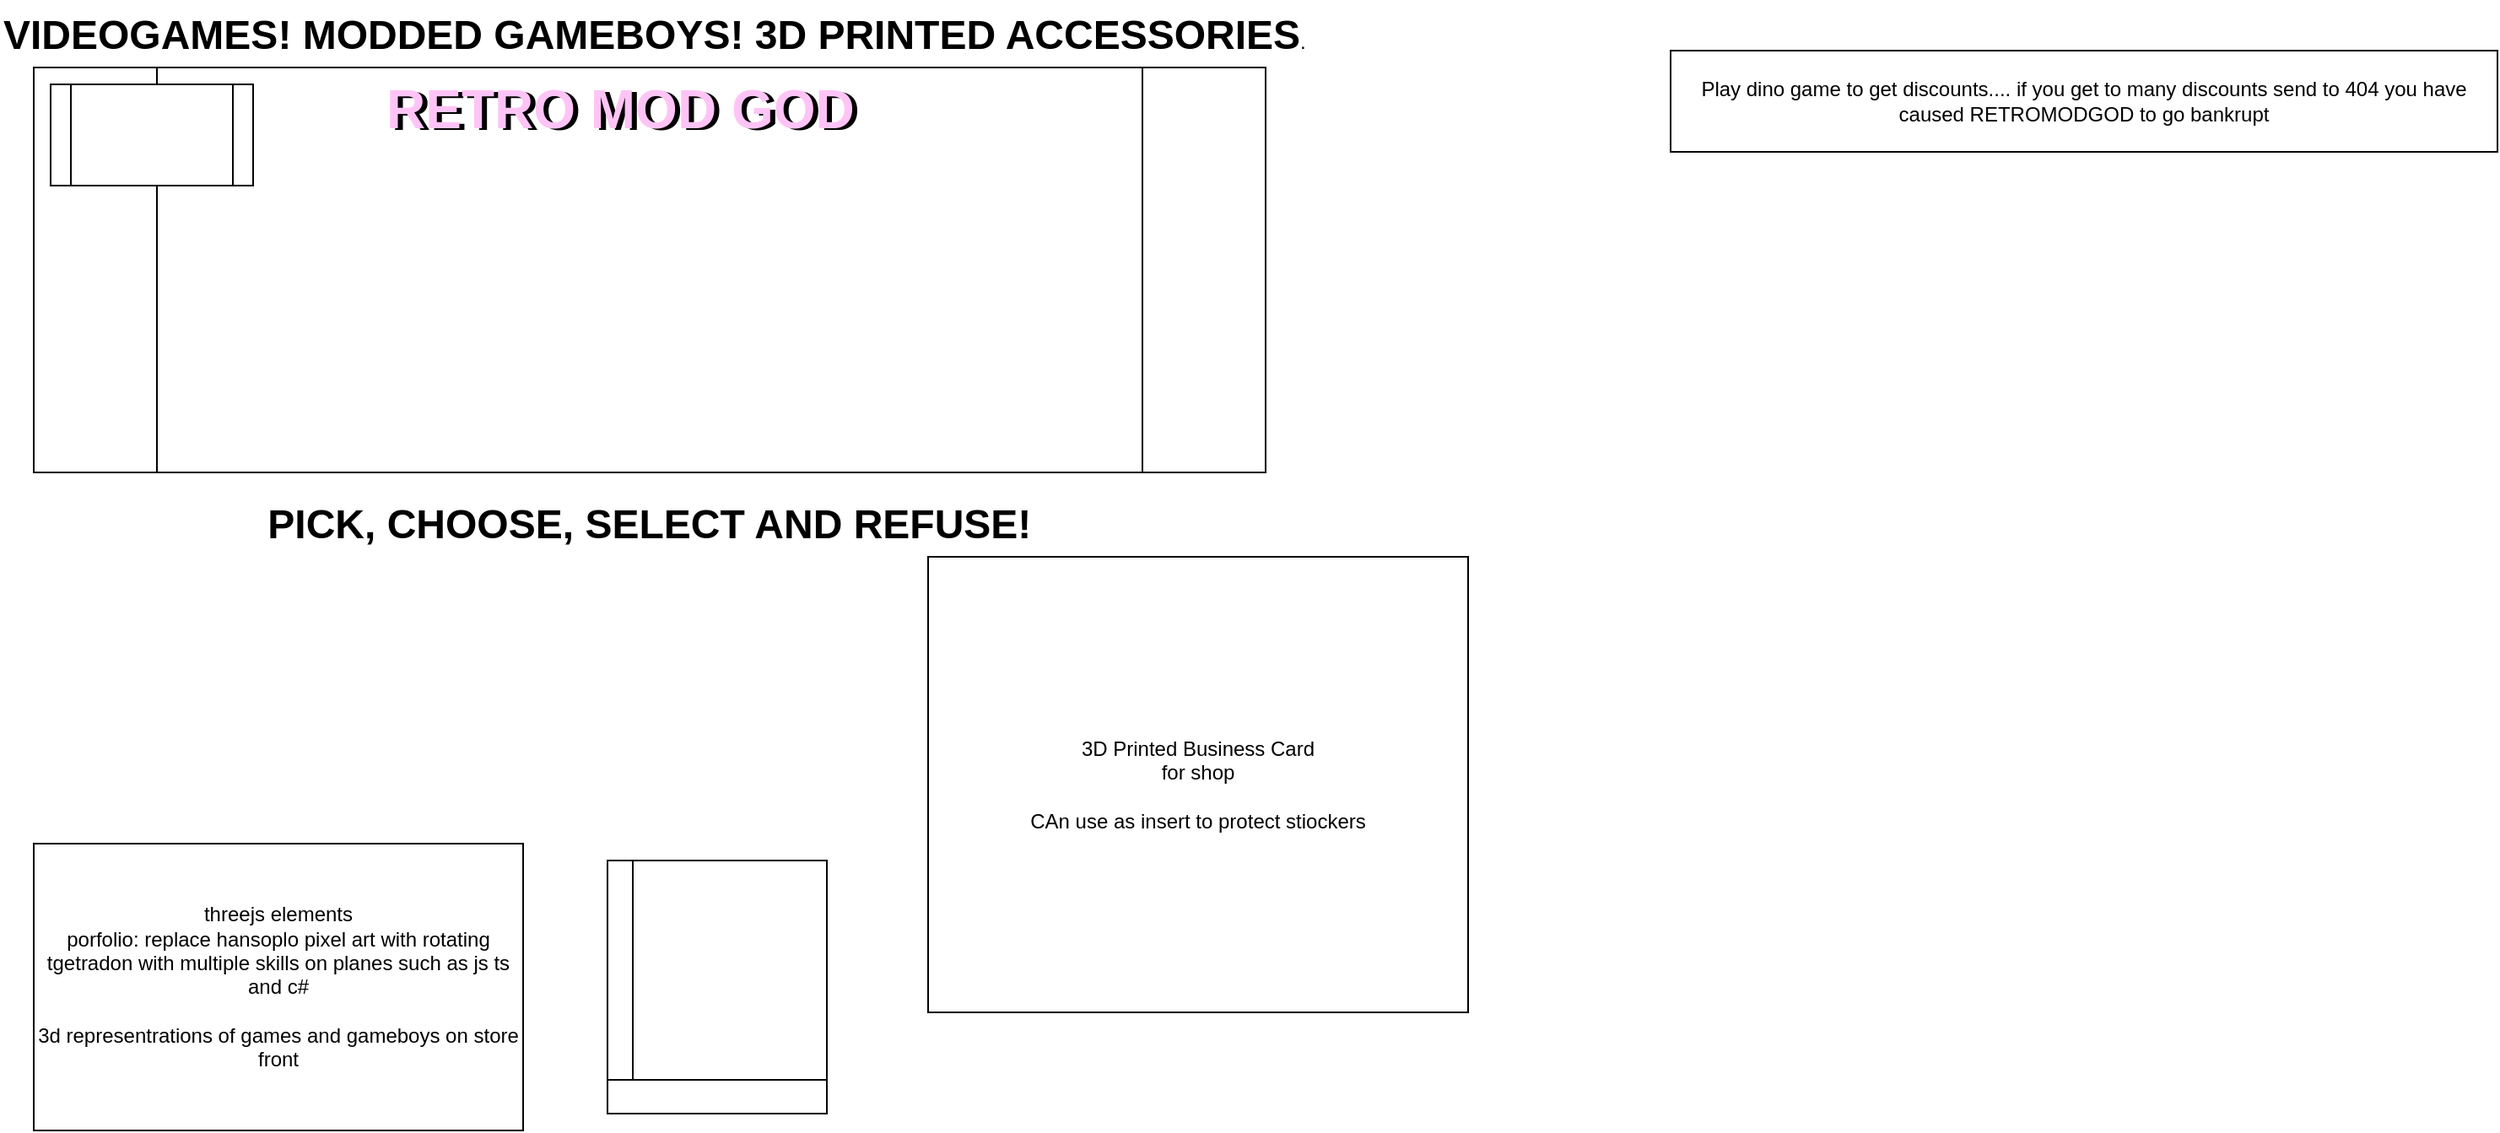 <mxfile version="26.0.14">
  <diagram name="Page-1" id="0FqAyG7qyWvGr8D5NbYA">
    <mxGraphModel dx="1114" dy="659" grid="1" gridSize="10" guides="1" tooltips="1" connect="1" arrows="1" fold="1" page="1" pageScale="1" pageWidth="850" pageHeight="1100" math="0" shadow="0">
      <root>
        <mxCell id="0" />
        <mxCell id="1" parent="0" />
        <mxCell id="s3SAf-UdSn6TOK4YolAB-1" value="" style="shape=process;whiteSpace=wrap;html=1;backgroundOutline=1;" parent="1" vertex="1">
          <mxGeometry x="70" y="70" width="730" height="240" as="geometry" />
        </mxCell>
        <mxCell id="s3SAf-UdSn6TOK4YolAB-2" value="&lt;h1 style=&quot;text-align: center; margin-top: 0px;&quot;&gt;VIDEOGAMES! MODDED GAMEBOYS! 3D PRINTED ACCESSORIES&lt;span style=&quot;background-color: transparent; color: light-dark(rgb(0, 0, 0), rgb(255, 255, 255)); font-size: 12px; font-weight: normal; text-align: left;&quot;&gt;.&lt;/span&gt;&lt;/h1&gt;" style="text;html=1;whiteSpace=wrap;overflow=hidden;rounded=0;" parent="1" vertex="1">
          <mxGeometry x="50" y="30" width="790" height="120" as="geometry" />
        </mxCell>
        <mxCell id="s3SAf-UdSn6TOK4YolAB-3" value="&lt;h1 style=&quot;text-align: center; margin-top: 0px;&quot;&gt;&amp;nbsp;PICK, CHOOSE, SELECT AND REFUSE!&lt;/h1&gt;" style="text;html=1;whiteSpace=wrap;overflow=hidden;rounded=0;" parent="1" vertex="1">
          <mxGeometry x="200" y="320" width="680" height="120" as="geometry" />
        </mxCell>
        <mxCell id="s3SAf-UdSn6TOK4YolAB-4" value="" style="shape=process;whiteSpace=wrap;html=1;backgroundOutline=1;" parent="1" vertex="1">
          <mxGeometry x="80" y="80" width="120" height="60" as="geometry" />
        </mxCell>
        <mxCell id="s3SAf-UdSn6TOK4YolAB-5" value="&lt;h1 style=&quot;text-align: center; margin-top: 0px;&quot;&gt;&lt;font style=&quot;font-size: 32px;&quot;&gt;RETRO MOD GOD&lt;/font&gt;&lt;/h1&gt;" style="text;html=1;whiteSpace=wrap;overflow=hidden;rounded=0;" parent="1" vertex="1">
          <mxGeometry x="280" y="70" width="680" height="120" as="geometry" />
        </mxCell>
        <mxCell id="s3SAf-UdSn6TOK4YolAB-6" value="&lt;h1 style=&quot;text-align: center; margin-top: 0px;&quot;&gt;&lt;font style=&quot;font-size: 32px; color: rgb(255, 196, 246);&quot;&gt;RETRO MOD GOD&lt;/font&gt;&lt;/h1&gt;" style="text;html=1;whiteSpace=wrap;overflow=hidden;rounded=0;" parent="1" vertex="1">
          <mxGeometry x="277" y="69" width="680" height="120" as="geometry" />
        </mxCell>
        <mxCell id="kUoyLtrpSKkgsi-hgrao-1" value="threejs elements&lt;div&gt;porfolio: replace hansoplo pixel art with rotating tgetradon with multiple skills on planes such as js ts and c#&lt;/div&gt;&lt;div&gt;&lt;br&gt;&lt;/div&gt;&lt;div&gt;3d representrations of games and gameboys on store front&lt;/div&gt;" style="rounded=0;whiteSpace=wrap;html=1;" parent="1" vertex="1">
          <mxGeometry x="70" y="530" width="290" height="170" as="geometry" />
        </mxCell>
        <mxCell id="-HDXUuPS-Vxp154dQ28b-1" value="" style="rounded=0;whiteSpace=wrap;html=1;" parent="1" vertex="1">
          <mxGeometry x="410" y="540" width="30" height="150" as="geometry" />
        </mxCell>
        <mxCell id="-HDXUuPS-Vxp154dQ28b-2" value="" style="rounded=0;whiteSpace=wrap;html=1;" parent="1" vertex="1">
          <mxGeometry x="425" y="540" width="115" height="150" as="geometry" />
        </mxCell>
        <mxCell id="-HDXUuPS-Vxp154dQ28b-3" value="" style="rounded=0;whiteSpace=wrap;html=1;" parent="1" vertex="1">
          <mxGeometry x="410" y="670" width="130" height="20" as="geometry" />
        </mxCell>
        <mxCell id="1mErilV9hB_WaKFDdVqH-2" value="3D Printed Business Card&lt;div&gt;for shop&lt;br&gt;&lt;br&gt;CAn use as insert to protect stiockers&lt;/div&gt;" style="rounded=0;whiteSpace=wrap;html=1;" parent="1" vertex="1">
          <mxGeometry x="600" y="360" width="320" height="270" as="geometry" />
        </mxCell>
        <mxCell id="uZDd7-1moT__J_TVB_JK-1" value="Play dino game to get discounts.... if you get to many discounts send to 404 you have caused RETROMODGOD to go bankrupt" style="rounded=0;whiteSpace=wrap;html=1;" parent="1" vertex="1">
          <mxGeometry x="1040" y="60" width="490" height="60" as="geometry" />
        </mxCell>
      </root>
    </mxGraphModel>
  </diagram>
</mxfile>
